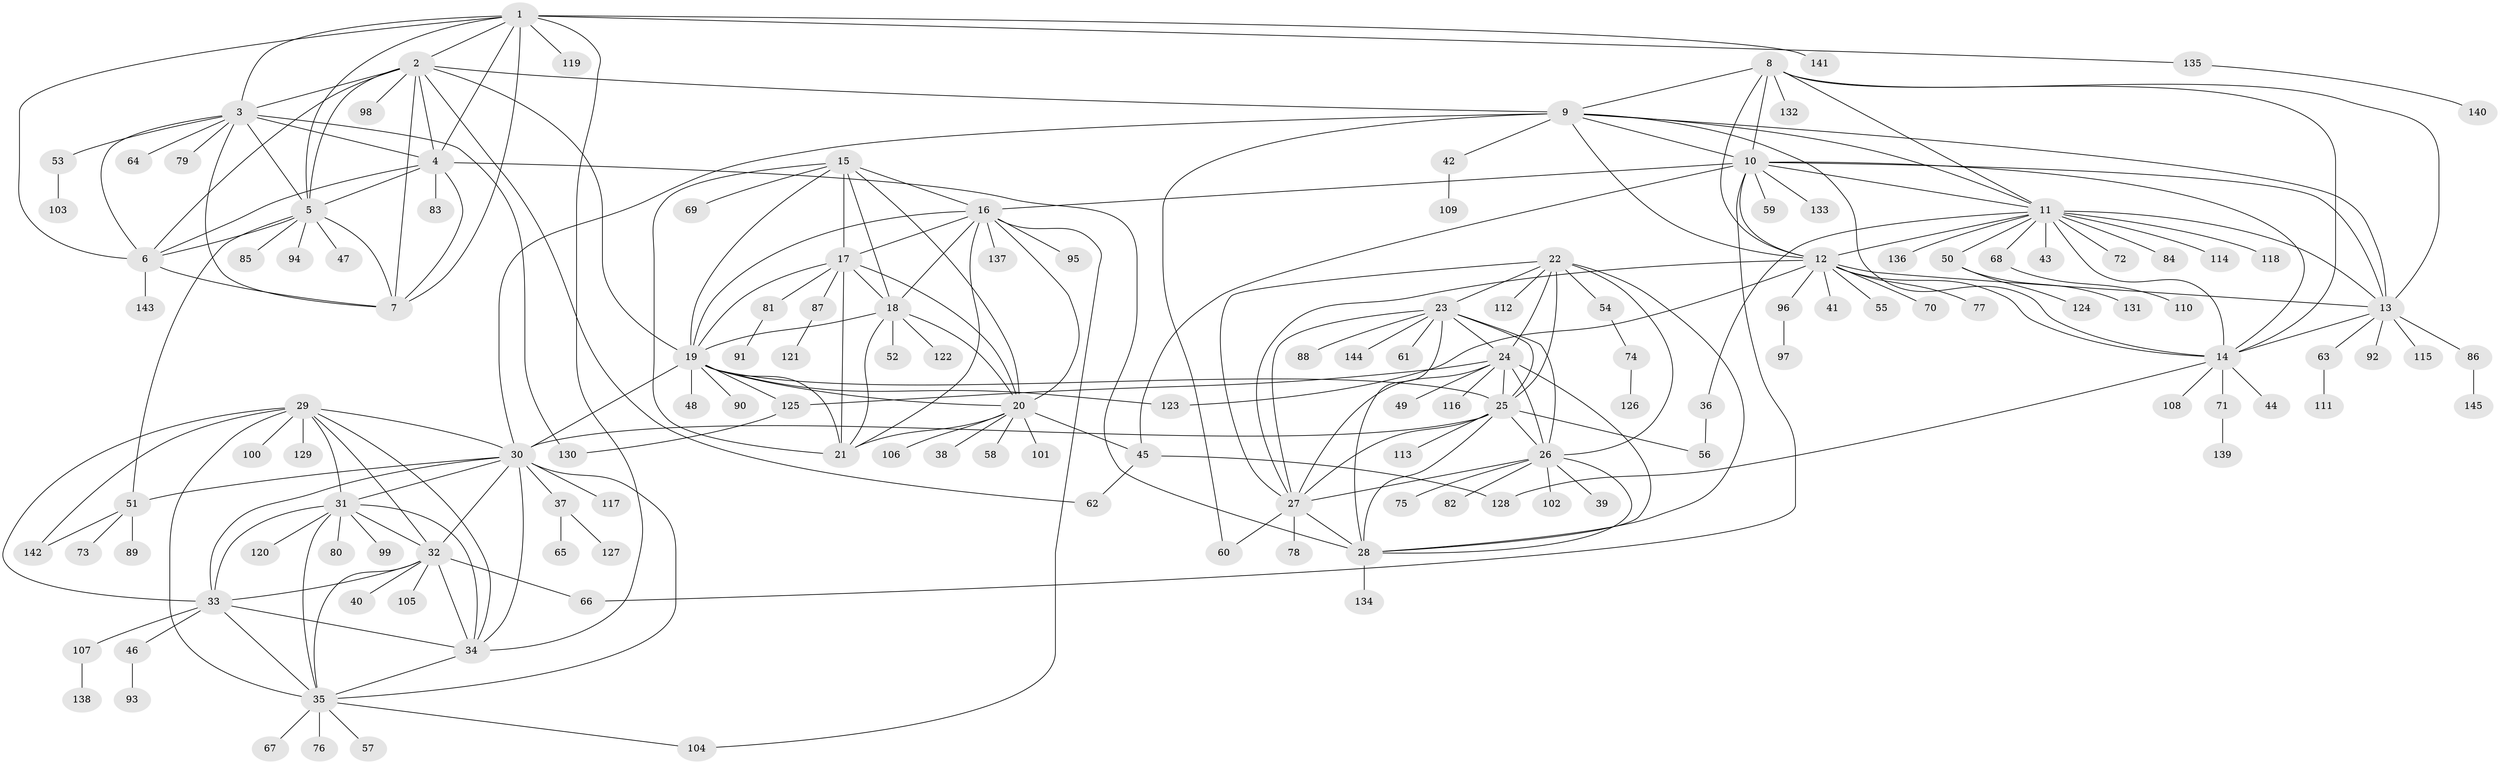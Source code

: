 // Generated by graph-tools (version 1.1) at 2025/15/03/09/25 04:15:44]
// undirected, 145 vertices, 237 edges
graph export_dot {
graph [start="1"]
  node [color=gray90,style=filled];
  1;
  2;
  3;
  4;
  5;
  6;
  7;
  8;
  9;
  10;
  11;
  12;
  13;
  14;
  15;
  16;
  17;
  18;
  19;
  20;
  21;
  22;
  23;
  24;
  25;
  26;
  27;
  28;
  29;
  30;
  31;
  32;
  33;
  34;
  35;
  36;
  37;
  38;
  39;
  40;
  41;
  42;
  43;
  44;
  45;
  46;
  47;
  48;
  49;
  50;
  51;
  52;
  53;
  54;
  55;
  56;
  57;
  58;
  59;
  60;
  61;
  62;
  63;
  64;
  65;
  66;
  67;
  68;
  69;
  70;
  71;
  72;
  73;
  74;
  75;
  76;
  77;
  78;
  79;
  80;
  81;
  82;
  83;
  84;
  85;
  86;
  87;
  88;
  89;
  90;
  91;
  92;
  93;
  94;
  95;
  96;
  97;
  98;
  99;
  100;
  101;
  102;
  103;
  104;
  105;
  106;
  107;
  108;
  109;
  110;
  111;
  112;
  113;
  114;
  115;
  116;
  117;
  118;
  119;
  120;
  121;
  122;
  123;
  124;
  125;
  126;
  127;
  128;
  129;
  130;
  131;
  132;
  133;
  134;
  135;
  136;
  137;
  138;
  139;
  140;
  141;
  142;
  143;
  144;
  145;
  1 -- 2;
  1 -- 3;
  1 -- 4;
  1 -- 5;
  1 -- 6;
  1 -- 7;
  1 -- 34;
  1 -- 119;
  1 -- 135;
  1 -- 141;
  2 -- 3;
  2 -- 4;
  2 -- 5;
  2 -- 6;
  2 -- 7;
  2 -- 9;
  2 -- 19;
  2 -- 62;
  2 -- 98;
  3 -- 4;
  3 -- 5;
  3 -- 6;
  3 -- 7;
  3 -- 53;
  3 -- 64;
  3 -- 79;
  3 -- 130;
  4 -- 5;
  4 -- 6;
  4 -- 7;
  4 -- 28;
  4 -- 83;
  5 -- 6;
  5 -- 7;
  5 -- 47;
  5 -- 51;
  5 -- 85;
  5 -- 94;
  6 -- 7;
  6 -- 143;
  8 -- 9;
  8 -- 10;
  8 -- 11;
  8 -- 12;
  8 -- 13;
  8 -- 14;
  8 -- 132;
  9 -- 10;
  9 -- 11;
  9 -- 12;
  9 -- 13;
  9 -- 14;
  9 -- 30;
  9 -- 42;
  9 -- 60;
  10 -- 11;
  10 -- 12;
  10 -- 13;
  10 -- 14;
  10 -- 16;
  10 -- 45;
  10 -- 59;
  10 -- 66;
  10 -- 133;
  11 -- 12;
  11 -- 13;
  11 -- 14;
  11 -- 36;
  11 -- 43;
  11 -- 50;
  11 -- 68;
  11 -- 72;
  11 -- 84;
  11 -- 114;
  11 -- 118;
  11 -- 136;
  12 -- 13;
  12 -- 14;
  12 -- 27;
  12 -- 41;
  12 -- 55;
  12 -- 70;
  12 -- 77;
  12 -- 96;
  12 -- 123;
  13 -- 14;
  13 -- 63;
  13 -- 86;
  13 -- 92;
  13 -- 115;
  14 -- 44;
  14 -- 71;
  14 -- 108;
  14 -- 128;
  15 -- 16;
  15 -- 17;
  15 -- 18;
  15 -- 19;
  15 -- 20;
  15 -- 21;
  15 -- 69;
  16 -- 17;
  16 -- 18;
  16 -- 19;
  16 -- 20;
  16 -- 21;
  16 -- 95;
  16 -- 104;
  16 -- 137;
  17 -- 18;
  17 -- 19;
  17 -- 20;
  17 -- 21;
  17 -- 81;
  17 -- 87;
  18 -- 19;
  18 -- 20;
  18 -- 21;
  18 -- 52;
  18 -- 122;
  19 -- 20;
  19 -- 21;
  19 -- 25;
  19 -- 30;
  19 -- 48;
  19 -- 90;
  19 -- 123;
  19 -- 125;
  20 -- 21;
  20 -- 38;
  20 -- 45;
  20 -- 58;
  20 -- 101;
  20 -- 106;
  22 -- 23;
  22 -- 24;
  22 -- 25;
  22 -- 26;
  22 -- 27;
  22 -- 28;
  22 -- 54;
  22 -- 112;
  23 -- 24;
  23 -- 25;
  23 -- 26;
  23 -- 27;
  23 -- 28;
  23 -- 61;
  23 -- 88;
  23 -- 144;
  24 -- 25;
  24 -- 26;
  24 -- 27;
  24 -- 28;
  24 -- 49;
  24 -- 116;
  24 -- 125;
  25 -- 26;
  25 -- 27;
  25 -- 28;
  25 -- 30;
  25 -- 56;
  25 -- 113;
  26 -- 27;
  26 -- 28;
  26 -- 39;
  26 -- 75;
  26 -- 82;
  26 -- 102;
  27 -- 28;
  27 -- 60;
  27 -- 78;
  28 -- 134;
  29 -- 30;
  29 -- 31;
  29 -- 32;
  29 -- 33;
  29 -- 34;
  29 -- 35;
  29 -- 100;
  29 -- 129;
  29 -- 142;
  30 -- 31;
  30 -- 32;
  30 -- 33;
  30 -- 34;
  30 -- 35;
  30 -- 37;
  30 -- 51;
  30 -- 117;
  31 -- 32;
  31 -- 33;
  31 -- 34;
  31 -- 35;
  31 -- 80;
  31 -- 99;
  31 -- 120;
  32 -- 33;
  32 -- 34;
  32 -- 35;
  32 -- 40;
  32 -- 66;
  32 -- 105;
  33 -- 34;
  33 -- 35;
  33 -- 46;
  33 -- 107;
  34 -- 35;
  35 -- 57;
  35 -- 67;
  35 -- 76;
  35 -- 104;
  36 -- 56;
  37 -- 65;
  37 -- 127;
  42 -- 109;
  45 -- 62;
  45 -- 128;
  46 -- 93;
  50 -- 124;
  50 -- 131;
  51 -- 73;
  51 -- 89;
  51 -- 142;
  53 -- 103;
  54 -- 74;
  63 -- 111;
  68 -- 110;
  71 -- 139;
  74 -- 126;
  81 -- 91;
  86 -- 145;
  87 -- 121;
  96 -- 97;
  107 -- 138;
  125 -- 130;
  135 -- 140;
}
